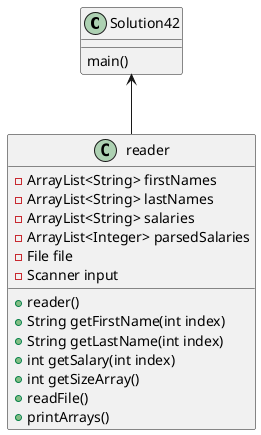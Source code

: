 @startuml
class Solution42{
main()
}
class reader{
 - ArrayList<String> firstNames
 - ArrayList<String> lastNames
 - ArrayList<String> salaries
 - ArrayList<Integer> parsedSalaries
 - File file
 - Scanner input

 + reader()
 + String getFirstName(int index)
 + String getLastName(int index)
 + int getSalary(int index)
 + int getSizeArray()
 + readFile()
 + printArrays()

}

Solution42 <-- reader






@enduml